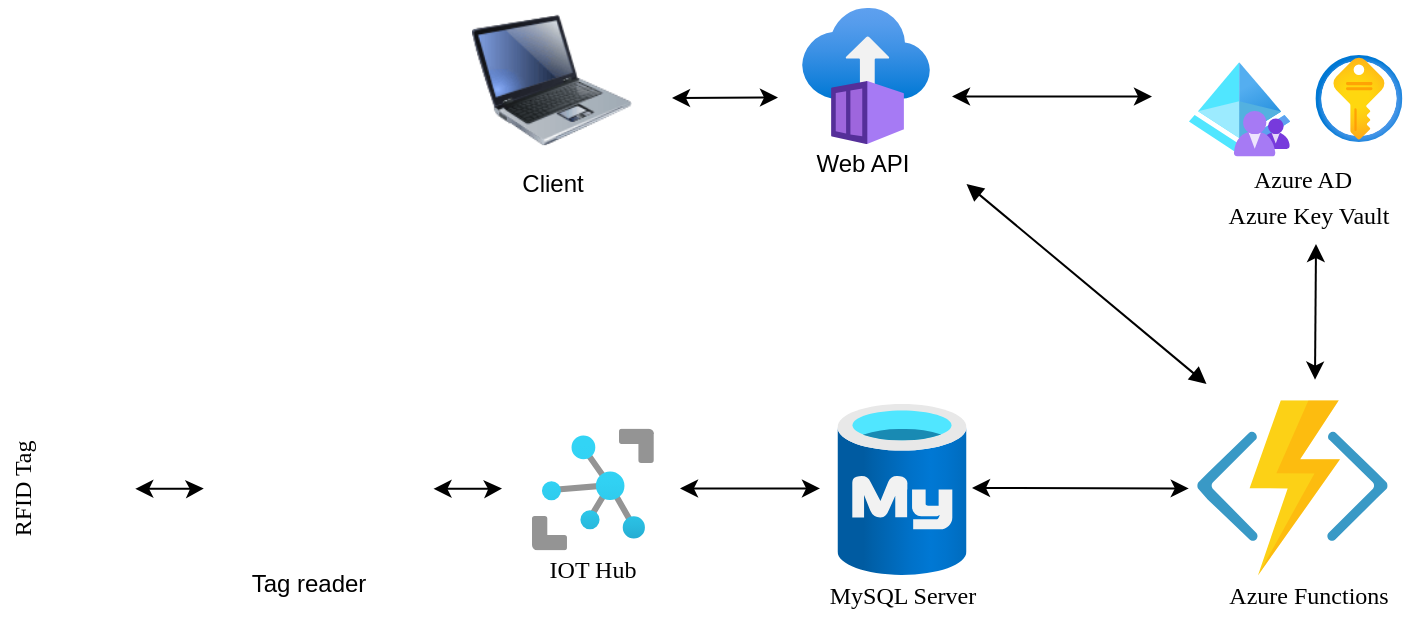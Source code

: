 <mxfile version="18.1.3" type="github">
  <diagram id="Dwu18QJnTga-YZJTzSKi" name="Page-1">
    <mxGraphModel dx="924" dy="536" grid="1" gridSize="10" guides="1" tooltips="1" connect="1" arrows="1" fold="1" page="1" pageScale="1" pageWidth="827" pageHeight="1169" math="0" shadow="0">
      <root>
        <mxCell id="0" />
        <mxCell id="1" parent="0" />
        <mxCell id="yXIzvyi5pwtqv-mLRPcx-5" value="" style="aspect=fixed;html=1;points=[];align=center;image;fontSize=12;image=img/lib/azure2/databases/Azure_Database_MySQL_Server.svg;" parent="1" vertex="1">
          <mxGeometry x="422.75" y="279.71" width="64.5" height="86" as="geometry" />
        </mxCell>
        <mxCell id="yXIzvyi5pwtqv-mLRPcx-7" value="" style="aspect=fixed;html=1;points=[];align=center;image;fontSize=12;image=img/lib/azure2/identity/Azure_AD_B2C.svg;" parent="1" vertex="1">
          <mxGeometry x="598.38" y="109.11" width="50.83" height="47.14" as="geometry" />
        </mxCell>
        <mxCell id="yXIzvyi5pwtqv-mLRPcx-15" value="" style="aspect=fixed;html=1;points=[];align=center;image;fontSize=12;image=img/lib/azure2/iot/IoT_Hub.svg;" parent="1" vertex="1">
          <mxGeometry x="270" y="292.21" width="61" height="61" as="geometry" />
        </mxCell>
        <mxCell id="yXIzvyi5pwtqv-mLRPcx-16" value="" style="shape=image;html=1;verticalAlign=top;verticalLabelPosition=bottom;labelBackgroundColor=#ffffff;imageAspect=0;aspect=fixed;image=https://cdn1.iconfinder.com/data/icons/material-device/20/nfc-128.png" parent="1" vertex="1">
          <mxGeometry x="35" y="262.21" width="30" height="30" as="geometry" />
        </mxCell>
        <mxCell id="yXIzvyi5pwtqv-mLRPcx-23" value="" style="sketch=0;aspect=fixed;html=1;points=[];align=center;image;fontSize=12;image=img/lib/mscae/Functions.svg;direction=east;" parent="1" vertex="1">
          <mxGeometry x="602.61" y="278.12" width="95.21" height="87.59" as="geometry" />
        </mxCell>
        <mxCell id="yXIzvyi5pwtqv-mLRPcx-31" value="" style="shape=image;html=1;verticalAlign=top;verticalLabelPosition=bottom;labelBackgroundColor=#ffffff;imageAspect=0;aspect=fixed;image=https://cdn1.iconfinder.com/data/icons/material-device/20/nfc-128.png" parent="1" vertex="1">
          <mxGeometry x="35" y="302.71" width="30" height="30" as="geometry" />
        </mxCell>
        <mxCell id="yXIzvyi5pwtqv-mLRPcx-32" value="" style="shape=image;html=1;verticalAlign=top;verticalLabelPosition=bottom;labelBackgroundColor=#ffffff;imageAspect=0;aspect=fixed;image=https://cdn1.iconfinder.com/data/icons/material-device/20/nfc-128.png" parent="1" vertex="1">
          <mxGeometry x="35" y="343.21" width="30" height="30" as="geometry" />
        </mxCell>
        <mxCell id="yXIzvyi5pwtqv-mLRPcx-42" value="" style="aspect=fixed;html=1;points=[];align=center;image;fontSize=12;image=img/lib/azure2/compute/Container_Instances.svg;" parent="1" vertex="1">
          <mxGeometry x="405" y="82" width="64" height="68" as="geometry" />
        </mxCell>
        <mxCell id="yXIzvyi5pwtqv-mLRPcx-45" value="Azure Functions" style="text;html=1;align=center;verticalAlign=middle;resizable=0;points=[];autosize=1;strokeColor=none;fillColor=none;fontFamily=Verdana;" parent="1" vertex="1">
          <mxGeometry x="602.61" y="365.71" width="110" height="20" as="geometry" />
        </mxCell>
        <mxCell id="yXIzvyi5pwtqv-mLRPcx-47" value="" style="endArrow=classic;startArrow=classic;html=1;rounded=0;" parent="1" edge="1">
          <mxGeometry width="50" height="50" relative="1" as="geometry">
            <mxPoint x="661.5" y="267.83" as="sourcePoint" />
            <mxPoint x="662" y="200" as="targetPoint" />
          </mxGeometry>
        </mxCell>
        <mxCell id="yXIzvyi5pwtqv-mLRPcx-49" value="" style="endArrow=classic;startArrow=classic;html=1;rounded=0;" parent="1" edge="1">
          <mxGeometry width="50" height="50" relative="1" as="geometry">
            <mxPoint x="490" y="322" as="sourcePoint" />
            <mxPoint x="598.38" y="322.21" as="targetPoint" />
            <Array as="points" />
          </mxGeometry>
        </mxCell>
        <mxCell id="yXIzvyi5pwtqv-mLRPcx-53" value="MySQL Server" style="text;html=1;align=center;verticalAlign=middle;resizable=0;points=[];autosize=1;strokeColor=none;fillColor=none;fontFamily=Verdana;" parent="1" vertex="1">
          <mxGeometry x="405" y="365.71" width="100" height="20" as="geometry" />
        </mxCell>
        <mxCell id="yXIzvyi5pwtqv-mLRPcx-55" value="RFID Tag" style="text;html=1;align=center;verticalAlign=middle;resizable=0;points=[];autosize=1;strokeColor=none;fillColor=none;fontFamily=Verdana;rotation=270;" parent="1" vertex="1">
          <mxGeometry x="-20" y="312.71" width="70" height="20" as="geometry" />
        </mxCell>
        <mxCell id="yXIzvyi5pwtqv-mLRPcx-59" value="IOT Hub" style="text;html=1;align=center;verticalAlign=middle;resizable=0;points=[];autosize=1;strokeColor=none;fillColor=none;fontFamily=Verdana;" parent="1" vertex="1">
          <mxGeometry x="270" y="353.21" width="60" height="20" as="geometry" />
        </mxCell>
        <mxCell id="yXIzvyi5pwtqv-mLRPcx-60" value="" style="endArrow=classic;startArrow=classic;html=1;rounded=0;" parent="1" edge="1">
          <mxGeometry width="50" height="50" relative="1" as="geometry">
            <mxPoint x="344" y="322.21" as="sourcePoint" />
            <mxPoint x="414" y="322.21" as="targetPoint" />
            <Array as="points" />
          </mxGeometry>
        </mxCell>
        <mxCell id="yXIzvyi5pwtqv-mLRPcx-61" value="" style="endArrow=classic;startArrow=classic;html=1;rounded=0;" parent="1" edge="1">
          <mxGeometry width="50" height="50" relative="1" as="geometry">
            <mxPoint x="71.63" y="322.42" as="sourcePoint" />
            <mxPoint x="105.88" y="322.21" as="targetPoint" />
            <Array as="points">
              <mxPoint x="101.63" y="322.42" />
            </Array>
          </mxGeometry>
        </mxCell>
        <mxCell id="yXIzvyi5pwtqv-mLRPcx-68" value="" style="aspect=fixed;html=1;points=[];align=center;image;fontSize=12;image=img/lib/azure2/security/Key_Vaults.svg;fontFamily=Verdana;" parent="1" vertex="1">
          <mxGeometry x="661.71" y="105.5" width="43.5" height="43.5" as="geometry" />
        </mxCell>
        <mxCell id="yXIzvyi5pwtqv-mLRPcx-70" value="" style="endArrow=classic;startArrow=classic;html=1;rounded=0;" parent="1" edge="1">
          <mxGeometry width="50" height="50" relative="1" as="geometry">
            <mxPoint x="480" y="126.25" as="sourcePoint" />
            <mxPoint x="580" y="126.25" as="targetPoint" />
            <Array as="points">
              <mxPoint x="530" y="126.25" />
            </Array>
          </mxGeometry>
        </mxCell>
        <mxCell id="yXIzvyi5pwtqv-mLRPcx-71" value="Azure AD" style="text;html=1;align=center;verticalAlign=middle;resizable=0;points=[];autosize=1;strokeColor=none;fillColor=none;fontFamily=Verdana;" parent="1" vertex="1">
          <mxGeometry x="620" y="158" width="70" height="20" as="geometry" />
        </mxCell>
        <mxCell id="yXIzvyi5pwtqv-mLRPcx-72" value="Azure Key Vault" style="text;html=1;align=center;verticalAlign=middle;resizable=0;points=[];autosize=1;strokeColor=none;fillColor=none;fontFamily=Verdana;" parent="1" vertex="1">
          <mxGeometry x="602.61" y="176.25" width="110" height="20" as="geometry" />
        </mxCell>
        <mxCell id="TIJiQymNzQaopjzh44wD-4" value="" style="endArrow=classic;startArrow=classic;html=1;rounded=0;" parent="1" edge="1">
          <mxGeometry width="50" height="50" relative="1" as="geometry">
            <mxPoint x="220.75" y="322.42" as="sourcePoint" />
            <mxPoint x="255.0" y="322.21" as="targetPoint" />
            <Array as="points">
              <mxPoint x="250.75" y="322.42" />
            </Array>
          </mxGeometry>
        </mxCell>
        <mxCell id="TIJiQymNzQaopjzh44wD-5" value="" style="shape=image;html=1;verticalAlign=top;verticalLabelPosition=bottom;labelBackgroundColor=#ffffff;imageAspect=0;aspect=fixed;image=https://cdn2.iconfinder.com/data/icons/boxicons-regular-vol-1/24/bx-barcode-reader-128.png" parent="1" vertex="1">
          <mxGeometry x="116.79" y="284.6" width="83.21" height="83.21" as="geometry" />
        </mxCell>
        <mxCell id="TIJiQymNzQaopjzh44wD-6" value="Tag reader" style="text;html=1;align=center;verticalAlign=middle;resizable=0;points=[];autosize=1;strokeColor=none;fillColor=none;" parent="1" vertex="1">
          <mxGeometry x="123.39" y="360" width="70" height="20" as="geometry" />
        </mxCell>
        <mxCell id="TIJiQymNzQaopjzh44wD-7" value="" style="endArrow=block;startArrow=block;endFill=1;startFill=1;html=1;rounded=0;" parent="1" edge="1">
          <mxGeometry width="160" relative="1" as="geometry">
            <mxPoint x="487.25" y="170" as="sourcePoint" />
            <mxPoint x="607.25" y="270" as="targetPoint" />
          </mxGeometry>
        </mxCell>
        <mxCell id="nUfP6-f3t_mubNsdJIlE-2" value="" style="image;html=1;image=img/lib/clip_art/computers/Laptop_128x128.png" vertex="1" parent="1">
          <mxGeometry x="240" y="78" width="80" height="80" as="geometry" />
        </mxCell>
        <mxCell id="nUfP6-f3t_mubNsdJIlE-3" value="" style="endArrow=classic;startArrow=classic;html=1;rounded=0;" edge="1" parent="1">
          <mxGeometry width="50" height="50" relative="1" as="geometry">
            <mxPoint x="340" y="127" as="sourcePoint" />
            <mxPoint x="393.0" y="126.75" as="targetPoint" />
            <Array as="points">
              <mxPoint x="343.39" y="127.0" />
            </Array>
          </mxGeometry>
        </mxCell>
        <mxCell id="nUfP6-f3t_mubNsdJIlE-4" value="Web API" style="text;html=1;align=center;verticalAlign=middle;resizable=0;points=[];autosize=1;strokeColor=none;fillColor=none;" vertex="1" parent="1">
          <mxGeometry x="405" y="150" width="60" height="20" as="geometry" />
        </mxCell>
        <mxCell id="nUfP6-f3t_mubNsdJIlE-5" value="Client&lt;br&gt;" style="text;html=1;align=center;verticalAlign=middle;resizable=0;points=[];autosize=1;strokeColor=none;fillColor=none;" vertex="1" parent="1">
          <mxGeometry x="255" y="160" width="50" height="20" as="geometry" />
        </mxCell>
      </root>
    </mxGraphModel>
  </diagram>
</mxfile>
